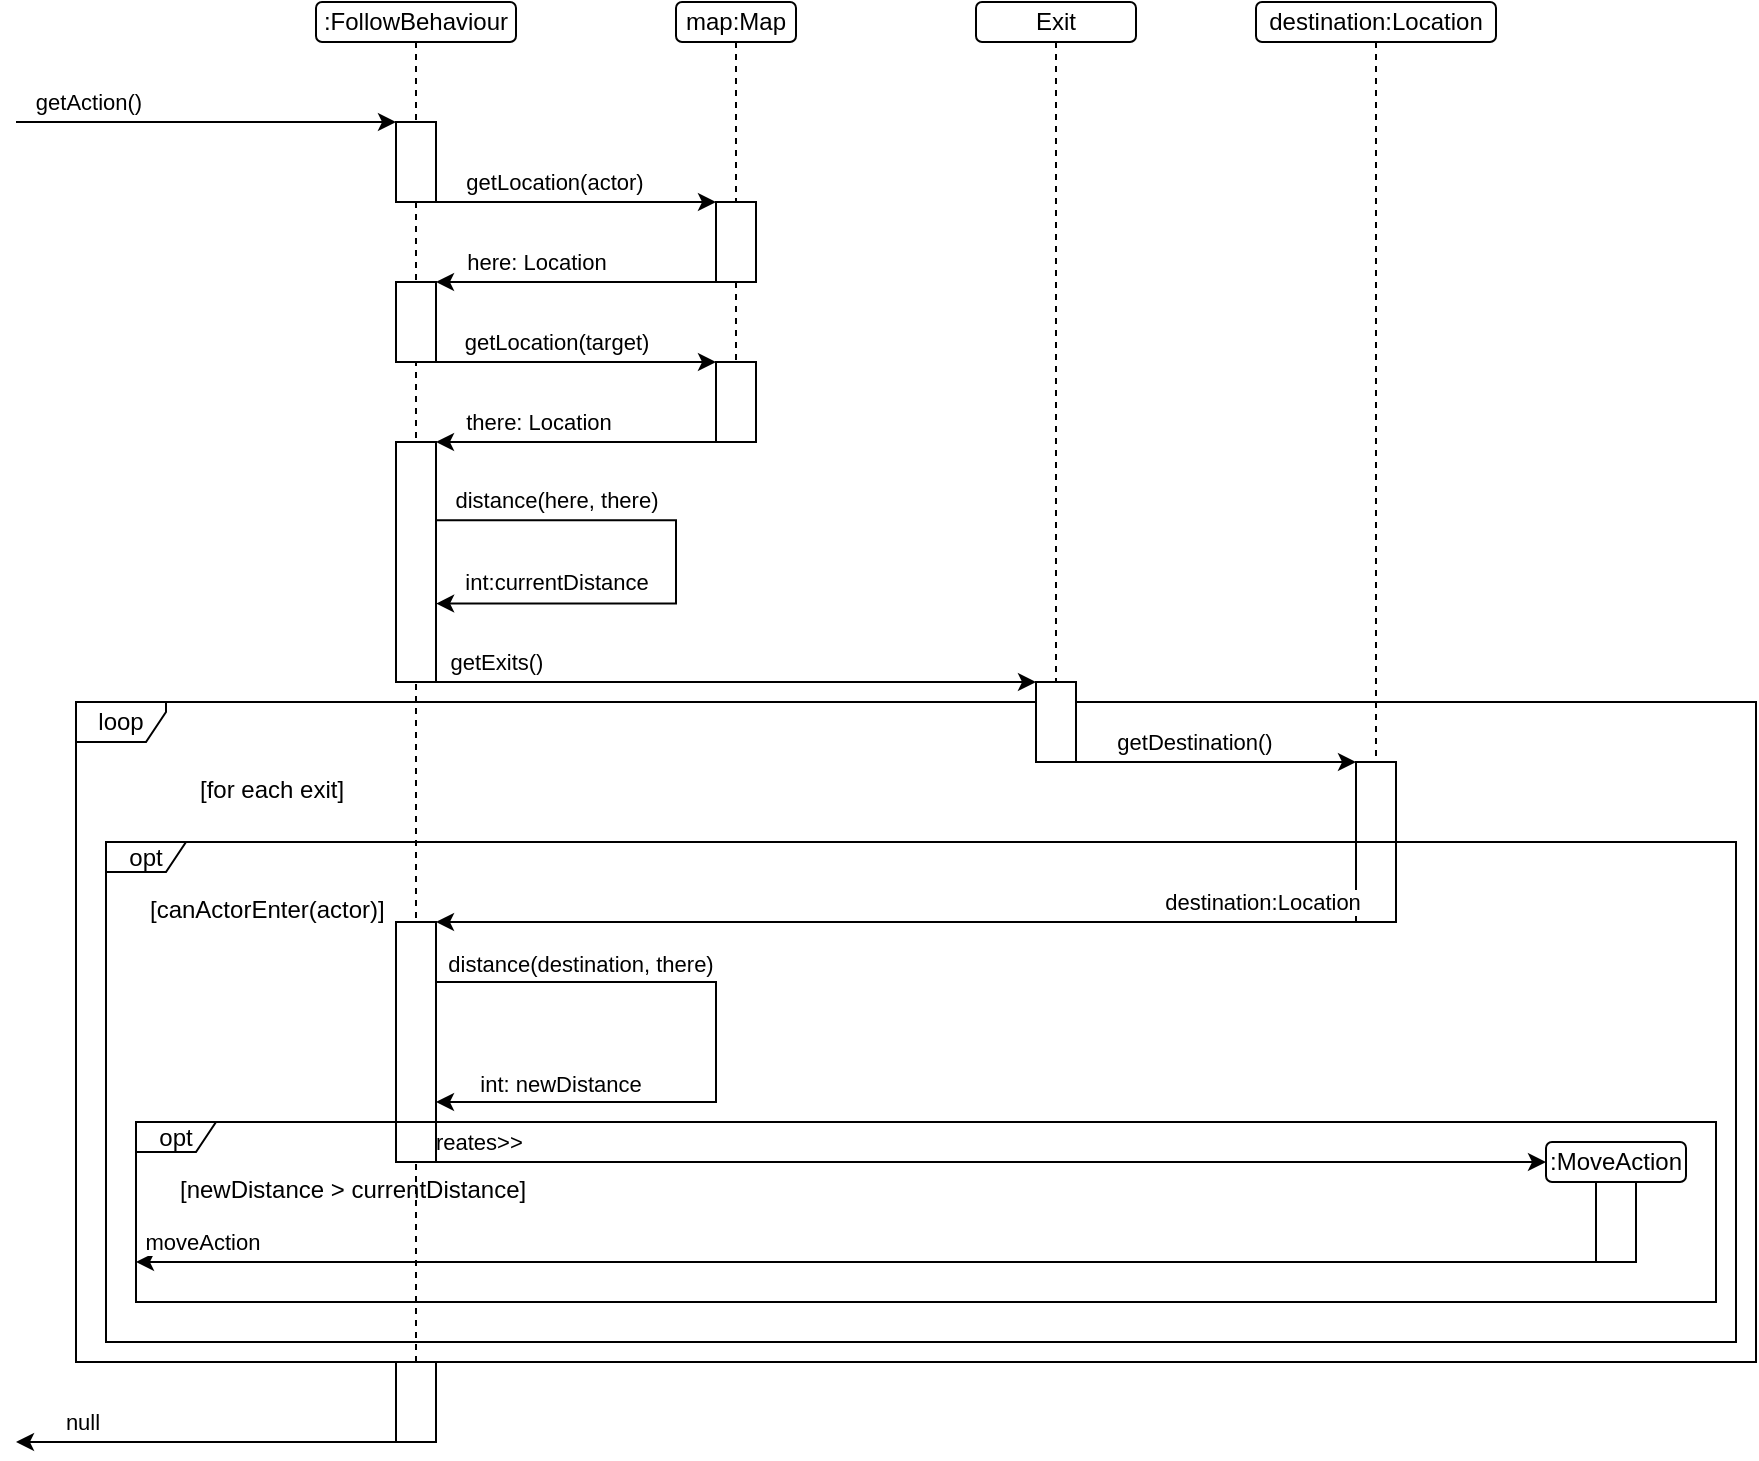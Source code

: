 <mxfile version="24.3.1" type="device">
  <diagram name="Page-1" id="Z5_mxyFWhPoOwISwIRji">
    <mxGraphModel dx="1615" dy="858" grid="1" gridSize="10" guides="1" tooltips="1" connect="1" arrows="1" fold="1" page="1" pageScale="1" pageWidth="1169" pageHeight="827" math="0" shadow="0">
      <root>
        <mxCell id="0" />
        <mxCell id="1" parent="0" />
        <mxCell id="0ZQwHmmF4wAy4fdGetRu-91" style="edgeStyle=none;rounded=0;orthogonalLoop=1;jettySize=auto;html=1;exitX=0.5;exitY=1;exitDx=0;exitDy=0;entryX=0.5;entryY=0;entryDx=0;entryDy=0;dashed=1;endArrow=none;endFill=0;" edge="1" parent="1" source="0ZQwHmmF4wAy4fdGetRu-4" target="0ZQwHmmF4wAy4fdGetRu-23">
          <mxGeometry relative="1" as="geometry">
            <mxPoint x="330" y="110" as="sourcePoint" />
            <mxPoint x="330" y="150" as="targetPoint" />
          </mxGeometry>
        </mxCell>
        <mxCell id="0ZQwHmmF4wAy4fdGetRu-89" style="edgeStyle=none;rounded=0;orthogonalLoop=1;jettySize=auto;html=1;exitX=0.5;exitY=0;exitDx=0;exitDy=0;entryX=0.5;entryY=1;entryDx=0;entryDy=0;dashed=1;endArrow=none;endFill=0;" edge="1" parent="1" source="0ZQwHmmF4wAy4fdGetRu-101" target="0ZQwHmmF4wAy4fdGetRu-20">
          <mxGeometry relative="1" as="geometry">
            <mxPoint x="320" y="780" as="sourcePoint" />
            <mxPoint x="340" y="160" as="targetPoint" />
          </mxGeometry>
        </mxCell>
        <mxCell id="0ZQwHmmF4wAy4fdGetRu-4" value="map:Map" style="rounded=1;whiteSpace=wrap;html=1;" vertex="1" parent="1">
          <mxGeometry x="450" y="80" width="60" height="20" as="geometry" />
        </mxCell>
        <mxCell id="0ZQwHmmF4wAy4fdGetRu-11" style="edgeStyle=orthogonalEdgeStyle;rounded=0;orthogonalLoop=1;jettySize=auto;html=1;startArrow=classic;startFill=1;endArrow=none;endFill=0;exitX=0;exitY=0;exitDx=0;exitDy=0;" edge="1" parent="1" source="0ZQwHmmF4wAy4fdGetRu-14">
          <mxGeometry relative="1" as="geometry">
            <mxPoint x="120" y="140" as="targetPoint" />
            <mxPoint x="310" y="139.5" as="sourcePoint" />
            <Array as="points">
              <mxPoint x="250" y="140" />
            </Array>
          </mxGeometry>
        </mxCell>
        <mxCell id="0ZQwHmmF4wAy4fdGetRu-12" value="getAction()" style="edgeLabel;html=1;align=center;verticalAlign=middle;resizable=0;points=[];" vertex="1" connectable="0" parent="0ZQwHmmF4wAy4fdGetRu-11">
          <mxGeometry x="0.859" relative="1" as="geometry">
            <mxPoint x="22" y="-10" as="offset" />
          </mxGeometry>
        </mxCell>
        <mxCell id="0ZQwHmmF4wAy4fdGetRu-16" style="rounded=0;orthogonalLoop=1;jettySize=auto;html=1;exitX=1;exitY=1;exitDx=0;exitDy=0;entryX=0;entryY=0;entryDx=0;entryDy=0;" edge="1" parent="1" source="0ZQwHmmF4wAy4fdGetRu-14" target="0ZQwHmmF4wAy4fdGetRu-19">
          <mxGeometry relative="1" as="geometry">
            <mxPoint x="430" y="180" as="targetPoint" />
          </mxGeometry>
        </mxCell>
        <mxCell id="0ZQwHmmF4wAy4fdGetRu-18" value="getLocation(actor)" style="edgeLabel;html=1;align=center;verticalAlign=middle;resizable=0;points=[];" vertex="1" connectable="0" parent="0ZQwHmmF4wAy4fdGetRu-16">
          <mxGeometry x="-0.56" relative="1" as="geometry">
            <mxPoint x="28" y="-10" as="offset" />
          </mxGeometry>
        </mxCell>
        <mxCell id="0ZQwHmmF4wAy4fdGetRu-14" value="" style="rounded=0;whiteSpace=wrap;html=1;" vertex="1" parent="1">
          <mxGeometry x="310" y="140" width="20" height="40" as="geometry" />
        </mxCell>
        <mxCell id="0ZQwHmmF4wAy4fdGetRu-87" style="edgeStyle=none;rounded=0;orthogonalLoop=1;jettySize=auto;html=1;exitX=0.5;exitY=1;exitDx=0;exitDy=0;entryX=0.5;entryY=0;entryDx=0;entryDy=0;dashed=1;endArrow=none;endFill=0;" edge="1" parent="1" source="0ZQwHmmF4wAy4fdGetRu-17" target="0ZQwHmmF4wAy4fdGetRu-14">
          <mxGeometry relative="1" as="geometry" />
        </mxCell>
        <mxCell id="0ZQwHmmF4wAy4fdGetRu-17" value=":FollowBehaviour" style="rounded=1;whiteSpace=wrap;html=1;" vertex="1" parent="1">
          <mxGeometry x="270" y="80" width="100" height="20" as="geometry" />
        </mxCell>
        <mxCell id="0ZQwHmmF4wAy4fdGetRu-21" style="rounded=0;orthogonalLoop=1;jettySize=auto;html=1;exitX=0;exitY=1;exitDx=0;exitDy=0;entryX=1;entryY=0;entryDx=0;entryDy=0;" edge="1" parent="1" source="0ZQwHmmF4wAy4fdGetRu-19" target="0ZQwHmmF4wAy4fdGetRu-20">
          <mxGeometry relative="1" as="geometry" />
        </mxCell>
        <mxCell id="0ZQwHmmF4wAy4fdGetRu-22" value="here: Location" style="edgeLabel;html=1;align=center;verticalAlign=middle;resizable=0;points=[];" vertex="1" connectable="0" parent="0ZQwHmmF4wAy4fdGetRu-21">
          <mxGeometry x="0.584" y="-3" relative="1" as="geometry">
            <mxPoint x="21" y="-7" as="offset" />
          </mxGeometry>
        </mxCell>
        <mxCell id="0ZQwHmmF4wAy4fdGetRu-19" value="" style="rounded=0;whiteSpace=wrap;html=1;" vertex="1" parent="1">
          <mxGeometry x="470" y="180" width="20" height="40" as="geometry" />
        </mxCell>
        <mxCell id="0ZQwHmmF4wAy4fdGetRu-24" style="edgeStyle=none;rounded=0;orthogonalLoop=1;jettySize=auto;html=1;exitX=1;exitY=1;exitDx=0;exitDy=0;entryX=0;entryY=0;entryDx=0;entryDy=0;" edge="1" parent="1" source="0ZQwHmmF4wAy4fdGetRu-20" target="0ZQwHmmF4wAy4fdGetRu-23">
          <mxGeometry relative="1" as="geometry" />
        </mxCell>
        <mxCell id="0ZQwHmmF4wAy4fdGetRu-25" value="getLocation(target)" style="edgeLabel;html=1;align=center;verticalAlign=middle;resizable=0;points=[];" vertex="1" connectable="0" parent="0ZQwHmmF4wAy4fdGetRu-24">
          <mxGeometry x="-0.687" relative="1" as="geometry">
            <mxPoint x="38" y="-10" as="offset" />
          </mxGeometry>
        </mxCell>
        <mxCell id="0ZQwHmmF4wAy4fdGetRu-20" value="" style="rounded=0;whiteSpace=wrap;html=1;" vertex="1" parent="1">
          <mxGeometry x="310" y="220" width="20" height="40" as="geometry" />
        </mxCell>
        <mxCell id="0ZQwHmmF4wAy4fdGetRu-27" style="edgeStyle=none;rounded=0;orthogonalLoop=1;jettySize=auto;html=1;exitX=0;exitY=1;exitDx=0;exitDy=0;entryX=1;entryY=0;entryDx=0;entryDy=0;" edge="1" parent="1" source="0ZQwHmmF4wAy4fdGetRu-23" target="0ZQwHmmF4wAy4fdGetRu-26">
          <mxGeometry relative="1" as="geometry" />
        </mxCell>
        <mxCell id="0ZQwHmmF4wAy4fdGetRu-28" value="there: Location" style="edgeLabel;html=1;align=center;verticalAlign=middle;resizable=0;points=[];" vertex="1" connectable="0" parent="0ZQwHmmF4wAy4fdGetRu-27">
          <mxGeometry x="0.436" y="1" relative="1" as="geometry">
            <mxPoint x="11" y="-11" as="offset" />
          </mxGeometry>
        </mxCell>
        <mxCell id="0ZQwHmmF4wAy4fdGetRu-23" value="" style="rounded=0;whiteSpace=wrap;html=1;" vertex="1" parent="1">
          <mxGeometry x="470" y="260" width="20" height="40" as="geometry" />
        </mxCell>
        <mxCell id="0ZQwHmmF4wAy4fdGetRu-42" style="edgeStyle=none;rounded=0;orthogonalLoop=1;jettySize=auto;html=1;exitX=1;exitY=1;exitDx=0;exitDy=0;entryX=0;entryY=0;entryDx=0;entryDy=0;" edge="1" parent="1" source="0ZQwHmmF4wAy4fdGetRu-26" target="0ZQwHmmF4wAy4fdGetRu-41">
          <mxGeometry relative="1" as="geometry" />
        </mxCell>
        <mxCell id="0ZQwHmmF4wAy4fdGetRu-43" value="getExits()" style="edgeLabel;html=1;align=center;verticalAlign=middle;resizable=0;points=[];" vertex="1" connectable="0" parent="0ZQwHmmF4wAy4fdGetRu-42">
          <mxGeometry x="-0.081" y="-3" relative="1" as="geometry">
            <mxPoint x="-108" y="-13" as="offset" />
          </mxGeometry>
        </mxCell>
        <mxCell id="0ZQwHmmF4wAy4fdGetRu-26" value="" style="rounded=0;whiteSpace=wrap;html=1;" vertex="1" parent="1">
          <mxGeometry x="310" y="300" width="20" height="120" as="geometry" />
        </mxCell>
        <mxCell id="0ZQwHmmF4wAy4fdGetRu-32" style="edgeStyle=orthogonalEdgeStyle;rounded=0;orthogonalLoop=1;jettySize=auto;html=1;entryX=1.003;entryY=0.673;entryDx=0;entryDy=0;entryPerimeter=0;exitX=0.997;exitY=0.326;exitDx=0;exitDy=0;exitPerimeter=0;" edge="1" parent="1" source="0ZQwHmmF4wAy4fdGetRu-26" target="0ZQwHmmF4wAy4fdGetRu-26">
          <mxGeometry relative="1" as="geometry">
            <mxPoint x="350" y="340" as="sourcePoint" />
            <mxPoint x="340" y="380" as="targetPoint" />
            <Array as="points">
              <mxPoint x="450" y="339" />
              <mxPoint x="450" y="381" />
            </Array>
          </mxGeometry>
        </mxCell>
        <mxCell id="0ZQwHmmF4wAy4fdGetRu-33" value="distance(here, there)" style="edgeLabel;html=1;align=center;verticalAlign=middle;resizable=0;points=[];" vertex="1" connectable="0" parent="0ZQwHmmF4wAy4fdGetRu-32">
          <mxGeometry x="-0.844" y="3" relative="1" as="geometry">
            <mxPoint x="38" y="-7" as="offset" />
          </mxGeometry>
        </mxCell>
        <mxCell id="0ZQwHmmF4wAy4fdGetRu-55" value="int:currentDistance" style="edgeLabel;html=1;align=center;verticalAlign=middle;resizable=0;points=[];" vertex="1" connectable="0" parent="0ZQwHmmF4wAy4fdGetRu-32">
          <mxGeometry x="0.815" y="-1" relative="1" as="geometry">
            <mxPoint x="33" y="-10" as="offset" />
          </mxGeometry>
        </mxCell>
        <mxCell id="0ZQwHmmF4wAy4fdGetRu-36" value="loop" style="shape=umlFrame;whiteSpace=wrap;html=1;pointerEvents=0;recursiveResize=0;container=1;collapsible=0;width=45;height=20;" vertex="1" parent="1">
          <mxGeometry x="150" y="430" width="840" height="330" as="geometry" />
        </mxCell>
        <mxCell id="0ZQwHmmF4wAy4fdGetRu-37" value="[for each exit]" style="text;html=1;" vertex="1" parent="0ZQwHmmF4wAy4fdGetRu-36">
          <mxGeometry width="100" height="20" relative="1" as="geometry">
            <mxPoint x="60" y="30" as="offset" />
          </mxGeometry>
        </mxCell>
        <mxCell id="0ZQwHmmF4wAy4fdGetRu-45" value="" style="rounded=0;whiteSpace=wrap;html=1;" vertex="1" parent="0ZQwHmmF4wAy4fdGetRu-36">
          <mxGeometry x="640" y="30" width="20" height="80" as="geometry" />
        </mxCell>
        <mxCell id="0ZQwHmmF4wAy4fdGetRu-95" value="opt" style="shape=umlFrame;whiteSpace=wrap;html=1;pointerEvents=0;recursiveResize=0;container=1;collapsible=0;width=40;height=15;" vertex="1" parent="0ZQwHmmF4wAy4fdGetRu-36">
          <mxGeometry x="15" y="70" width="815" height="250" as="geometry" />
        </mxCell>
        <mxCell id="0ZQwHmmF4wAy4fdGetRu-96" value="[canActorEnter(actor)]" style="text;html=1;" vertex="1" parent="0ZQwHmmF4wAy4fdGetRu-95">
          <mxGeometry width="100" height="20" relative="1" as="geometry">
            <mxPoint x="20" y="20" as="offset" />
          </mxGeometry>
        </mxCell>
        <mxCell id="0ZQwHmmF4wAy4fdGetRu-101" value="" style="rounded=0;whiteSpace=wrap;html=1;" vertex="1" parent="0ZQwHmmF4wAy4fdGetRu-36">
          <mxGeometry x="160" y="330" width="20" height="40" as="geometry" />
        </mxCell>
        <mxCell id="0ZQwHmmF4wAy4fdGetRu-84" style="edgeStyle=none;rounded=0;orthogonalLoop=1;jettySize=auto;html=1;exitX=0;exitY=1;exitDx=0;exitDy=0;" edge="1" parent="0ZQwHmmF4wAy4fdGetRu-36" source="0ZQwHmmF4wAy4fdGetRu-101">
          <mxGeometry relative="1" as="geometry">
            <mxPoint x="-30" y="370" as="targetPoint" />
            <mxPoint x="145" y="370" as="sourcePoint" />
          </mxGeometry>
        </mxCell>
        <mxCell id="0ZQwHmmF4wAy4fdGetRu-85" value="null" style="edgeLabel;html=1;align=center;verticalAlign=middle;resizable=0;points=[];" vertex="1" connectable="0" parent="0ZQwHmmF4wAy4fdGetRu-84">
          <mxGeometry x="0.557" y="-1" relative="1" as="geometry">
            <mxPoint x="-9" y="-9" as="offset" />
          </mxGeometry>
        </mxCell>
        <mxCell id="0ZQwHmmF4wAy4fdGetRu-39" value="Exit" style="rounded=1;whiteSpace=wrap;html=1;" vertex="1" parent="1">
          <mxGeometry x="600" y="80" width="80" height="20" as="geometry" />
        </mxCell>
        <mxCell id="0ZQwHmmF4wAy4fdGetRu-46" style="edgeStyle=none;rounded=0;orthogonalLoop=1;jettySize=auto;html=1;exitX=1;exitY=1;exitDx=0;exitDy=0;entryX=0;entryY=0;entryDx=0;entryDy=0;" edge="1" parent="1" source="0ZQwHmmF4wAy4fdGetRu-41" target="0ZQwHmmF4wAy4fdGetRu-45">
          <mxGeometry relative="1" as="geometry" />
        </mxCell>
        <mxCell id="0ZQwHmmF4wAy4fdGetRu-47" value="getDestination()" style="edgeLabel;html=1;align=center;verticalAlign=middle;resizable=0;points=[];" vertex="1" connectable="0" parent="0ZQwHmmF4wAy4fdGetRu-46">
          <mxGeometry x="-0.521" y="-1" relative="1" as="geometry">
            <mxPoint x="25" y="-11" as="offset" />
          </mxGeometry>
        </mxCell>
        <mxCell id="0ZQwHmmF4wAy4fdGetRu-41" value="" style="rounded=0;whiteSpace=wrap;html=1;" vertex="1" parent="1">
          <mxGeometry x="630" y="420" width="20" height="40" as="geometry" />
        </mxCell>
        <mxCell id="0ZQwHmmF4wAy4fdGetRu-49" value="destination:Location" style="rounded=1;whiteSpace=wrap;html=1;" vertex="1" parent="1">
          <mxGeometry x="740" y="80" width="120" height="20" as="geometry" />
        </mxCell>
        <mxCell id="0ZQwHmmF4wAy4fdGetRu-54" style="edgeStyle=none;rounded=0;orthogonalLoop=1;jettySize=auto;html=1;exitX=0;exitY=1;exitDx=0;exitDy=0;entryX=1;entryY=0;entryDx=0;entryDy=0;" edge="1" parent="1" target="0ZQwHmmF4wAy4fdGetRu-53">
          <mxGeometry relative="1" as="geometry">
            <mxPoint x="790" y="540" as="sourcePoint" />
          </mxGeometry>
        </mxCell>
        <mxCell id="0ZQwHmmF4wAy4fdGetRu-56" value="destination:Location" style="edgeLabel;html=1;align=center;verticalAlign=middle;resizable=0;points=[];" vertex="1" connectable="0" parent="0ZQwHmmF4wAy4fdGetRu-54">
          <mxGeometry x="-0.691" y="-3" relative="1" as="geometry">
            <mxPoint x="24" y="-7" as="offset" />
          </mxGeometry>
        </mxCell>
        <mxCell id="0ZQwHmmF4wAy4fdGetRu-57" style="edgeStyle=orthogonalEdgeStyle;rounded=0;orthogonalLoop=1;jettySize=auto;html=1;exitX=1;exitY=0.25;exitDx=0;exitDy=0;entryX=1;entryY=0.75;entryDx=0;entryDy=0;" edge="1" parent="1" source="0ZQwHmmF4wAy4fdGetRu-53" target="0ZQwHmmF4wAy4fdGetRu-53">
          <mxGeometry relative="1" as="geometry">
            <mxPoint x="360" y="620" as="targetPoint" />
            <mxPoint x="340" y="580" as="sourcePoint" />
            <Array as="points">
              <mxPoint x="470" y="570" />
              <mxPoint x="470" y="630" />
            </Array>
          </mxGeometry>
        </mxCell>
        <mxCell id="0ZQwHmmF4wAy4fdGetRu-58" value="distance(destination, there)" style="edgeLabel;html=1;align=center;verticalAlign=middle;resizable=0;points=[];" vertex="1" connectable="0" parent="0ZQwHmmF4wAy4fdGetRu-57">
          <mxGeometry x="-0.781" y="2" relative="1" as="geometry">
            <mxPoint x="35" y="-7" as="offset" />
          </mxGeometry>
        </mxCell>
        <mxCell id="0ZQwHmmF4wAy4fdGetRu-59" value="int: newDistance" style="edgeLabel;html=1;align=center;verticalAlign=middle;resizable=0;points=[];" vertex="1" connectable="0" parent="0ZQwHmmF4wAy4fdGetRu-57">
          <mxGeometry x="0.855" y="-4" relative="1" as="geometry">
            <mxPoint x="37" y="-5" as="offset" />
          </mxGeometry>
        </mxCell>
        <mxCell id="0ZQwHmmF4wAy4fdGetRu-67" style="edgeStyle=none;rounded=0;orthogonalLoop=1;jettySize=auto;html=1;exitX=1;exitY=1;exitDx=0;exitDy=0;entryX=0;entryY=0.5;entryDx=0;entryDy=0;" edge="1" parent="1" source="0ZQwHmmF4wAy4fdGetRu-53" target="0ZQwHmmF4wAy4fdGetRu-63">
          <mxGeometry relative="1" as="geometry">
            <mxPoint x="1310" y="660" as="targetPoint" />
          </mxGeometry>
        </mxCell>
        <mxCell id="0ZQwHmmF4wAy4fdGetRu-69" value="&amp;lt;&amp;lt;creates&amp;gt;&amp;gt;" style="edgeLabel;html=1;align=center;verticalAlign=middle;resizable=0;points=[];" vertex="1" connectable="0" parent="0ZQwHmmF4wAy4fdGetRu-67">
          <mxGeometry x="-0.864" y="1" relative="1" as="geometry">
            <mxPoint x="-26" y="-9" as="offset" />
          </mxGeometry>
        </mxCell>
        <mxCell id="0ZQwHmmF4wAy4fdGetRu-53" value="" style="rounded=0;whiteSpace=wrap;html=1;" vertex="1" parent="1">
          <mxGeometry x="310" y="540" width="20" height="120" as="geometry" />
        </mxCell>
        <mxCell id="0ZQwHmmF4wAy4fdGetRu-75" style="edgeStyle=none;rounded=0;orthogonalLoop=1;jettySize=auto;html=1;exitX=0;exitY=1;exitDx=0;exitDy=0;" edge="1" parent="1" source="0ZQwHmmF4wAy4fdGetRu-71">
          <mxGeometry relative="1" as="geometry">
            <mxPoint x="180" y="710" as="targetPoint" />
          </mxGeometry>
        </mxCell>
        <mxCell id="0ZQwHmmF4wAy4fdGetRu-76" value="moveAction" style="edgeLabel;html=1;align=center;verticalAlign=middle;resizable=0;points=[];" vertex="1" connectable="0" parent="0ZQwHmmF4wAy4fdGetRu-75">
          <mxGeometry x="0.966" y="-1" relative="1" as="geometry">
            <mxPoint x="20" y="-9" as="offset" />
          </mxGeometry>
        </mxCell>
        <mxCell id="0ZQwHmmF4wAy4fdGetRu-77" value="opt" style="shape=umlFrame;whiteSpace=wrap;html=1;pointerEvents=0;recursiveResize=0;container=1;collapsible=0;width=40;height=15;" vertex="1" parent="1">
          <mxGeometry x="180" y="640" width="790" height="90" as="geometry" />
        </mxCell>
        <mxCell id="0ZQwHmmF4wAy4fdGetRu-78" value="[newDistance &amp;gt; currentDistance]" style="text;html=1;" vertex="1" parent="0ZQwHmmF4wAy4fdGetRu-77">
          <mxGeometry width="100" height="20" relative="1" as="geometry">
            <mxPoint x="20" y="20" as="offset" />
          </mxGeometry>
        </mxCell>
        <mxCell id="0ZQwHmmF4wAy4fdGetRu-63" value=":MoveAction" style="rounded=1;whiteSpace=wrap;html=1;" vertex="1" parent="0ZQwHmmF4wAy4fdGetRu-77">
          <mxGeometry x="705" y="10" width="70" height="20" as="geometry" />
        </mxCell>
        <mxCell id="0ZQwHmmF4wAy4fdGetRu-71" value="" style="rounded=0;whiteSpace=wrap;html=1;" vertex="1" parent="0ZQwHmmF4wAy4fdGetRu-77">
          <mxGeometry x="730" y="30" width="20" height="40" as="geometry" />
        </mxCell>
        <mxCell id="0ZQwHmmF4wAy4fdGetRu-88" style="edgeStyle=none;rounded=0;orthogonalLoop=1;jettySize=auto;html=1;exitX=0.5;exitY=1;exitDx=0;exitDy=0;entryX=0.5;entryY=0;entryDx=0;entryDy=0;dashed=1;endArrow=none;endFill=0;" edge="1" parent="1" source="0ZQwHmmF4wAy4fdGetRu-14" target="0ZQwHmmF4wAy4fdGetRu-20">
          <mxGeometry relative="1" as="geometry">
            <mxPoint x="330" y="110" as="sourcePoint" />
            <mxPoint x="330" y="150" as="targetPoint" />
          </mxGeometry>
        </mxCell>
        <mxCell id="0ZQwHmmF4wAy4fdGetRu-92" style="edgeStyle=none;rounded=0;orthogonalLoop=1;jettySize=auto;html=1;exitX=0.5;exitY=1;exitDx=0;exitDy=0;dashed=1;endArrow=none;endFill=0;entryX=0.5;entryY=0;entryDx=0;entryDy=0;" edge="1" parent="1" source="0ZQwHmmF4wAy4fdGetRu-39" target="0ZQwHmmF4wAy4fdGetRu-41">
          <mxGeometry relative="1" as="geometry">
            <mxPoint x="490" y="110" as="sourcePoint" />
            <mxPoint x="640" y="410" as="targetPoint" />
          </mxGeometry>
        </mxCell>
        <mxCell id="0ZQwHmmF4wAy4fdGetRu-93" style="edgeStyle=none;rounded=0;orthogonalLoop=1;jettySize=auto;html=1;exitX=0.5;exitY=1;exitDx=0;exitDy=0;dashed=1;endArrow=none;endFill=0;entryX=0.5;entryY=0;entryDx=0;entryDy=0;" edge="1" parent="1" source="0ZQwHmmF4wAy4fdGetRu-49" target="0ZQwHmmF4wAy4fdGetRu-45">
          <mxGeometry relative="1" as="geometry">
            <mxPoint x="650" y="110" as="sourcePoint" />
            <mxPoint x="650" y="430" as="targetPoint" />
          </mxGeometry>
        </mxCell>
      </root>
    </mxGraphModel>
  </diagram>
</mxfile>
